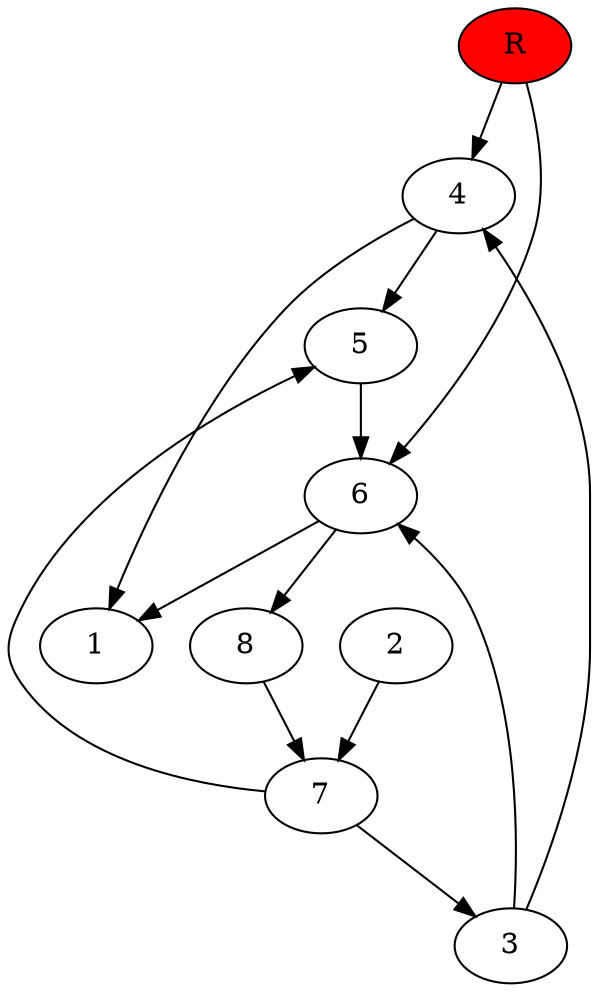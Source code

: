 digraph prb31025 {
	1
	2
	3
	4
	5
	6
	7
	8
	R [fillcolor="#ff0000" style=filled]
	2 -> 7
	3 -> 4
	3 -> 6
	4 -> 1
	4 -> 5
	5 -> 6
	6 -> 1
	6 -> 8
	7 -> 3
	7 -> 5
	8 -> 7
	R -> 4
	R -> 6
}
